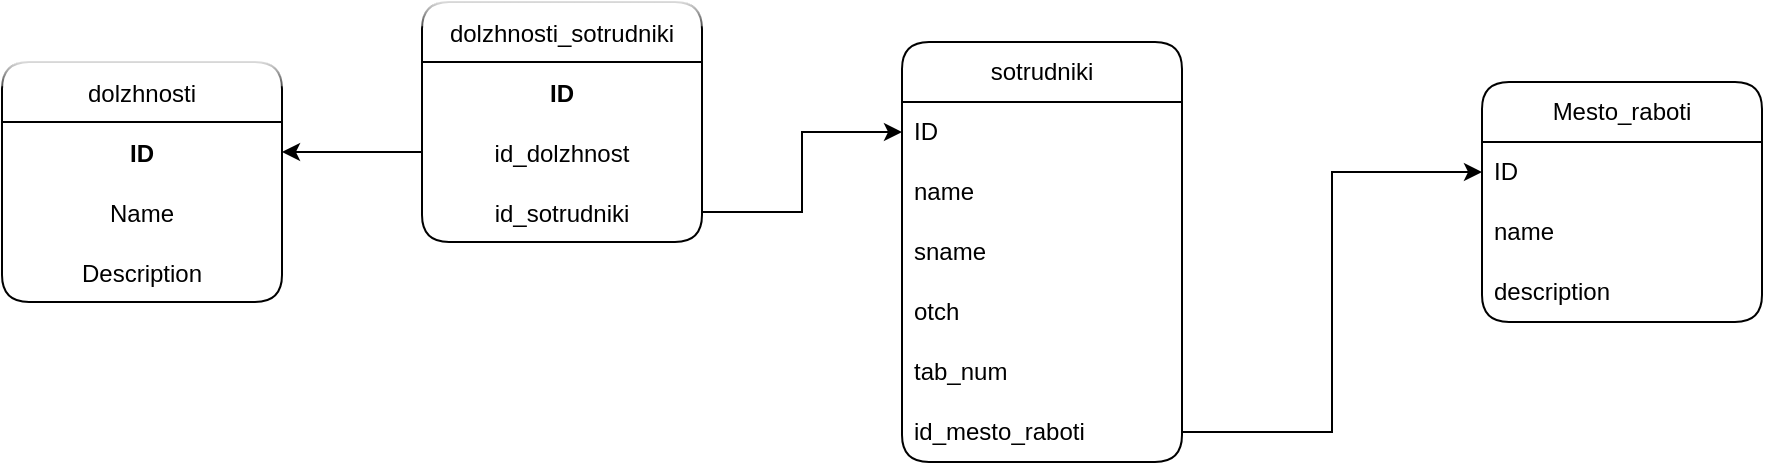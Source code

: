 <mxfile version="20.7.4" type="github">
  <diagram name="Page-1" id="9f46799a-70d6-7492-0946-bef42562c5a5">
    <mxGraphModel dx="1035" dy="1403" grid="1" gridSize="10" guides="1" tooltips="1" connect="1" arrows="1" fold="1" page="1" pageScale="1" pageWidth="1100" pageHeight="850" background="none" math="0" shadow="0">
      <root>
        <mxCell id="0" />
        <mxCell id="1" parent="0" />
        <mxCell id="T5hlyo-ahhFVCAqhgBuh-1" value="Mesto_raboti" style="swimlane;fontStyle=0;childLayout=stackLayout;horizontal=1;startSize=30;horizontalStack=0;resizeParent=1;resizeParentMax=0;resizeLast=0;collapsible=1;marginBottom=0;whiteSpace=wrap;html=1;fillStyle=auto;shadow=0;glass=0;rounded=1;" vertex="1" parent="1">
          <mxGeometry x="840" y="-780" width="140" height="120" as="geometry" />
        </mxCell>
        <mxCell id="T5hlyo-ahhFVCAqhgBuh-8" value="ID" style="text;strokeColor=none;fillColor=none;align=left;verticalAlign=middle;spacingLeft=4;spacingRight=4;overflow=hidden;points=[[0,0.5],[1,0.5]];portConstraint=eastwest;rotatable=0;whiteSpace=wrap;html=1;" vertex="1" parent="T5hlyo-ahhFVCAqhgBuh-1">
          <mxGeometry y="30" width="140" height="30" as="geometry" />
        </mxCell>
        <mxCell id="T5hlyo-ahhFVCAqhgBuh-2" value="name" style="text;strokeColor=none;fillColor=none;align=left;verticalAlign=middle;spacingLeft=4;spacingRight=4;overflow=hidden;points=[[0,0.5],[1,0.5]];portConstraint=eastwest;rotatable=0;whiteSpace=wrap;html=1;" vertex="1" parent="T5hlyo-ahhFVCAqhgBuh-1">
          <mxGeometry y="60" width="140" height="30" as="geometry" />
        </mxCell>
        <mxCell id="T5hlyo-ahhFVCAqhgBuh-3" value="description" style="text;strokeColor=none;fillColor=none;align=left;verticalAlign=middle;spacingLeft=4;spacingRight=4;overflow=hidden;points=[[0,0.5],[1,0.5]];portConstraint=eastwest;rotatable=0;whiteSpace=wrap;html=1;" vertex="1" parent="T5hlyo-ahhFVCAqhgBuh-1">
          <mxGeometry y="90" width="140" height="30" as="geometry" />
        </mxCell>
        <mxCell id="T5hlyo-ahhFVCAqhgBuh-5" value="sotrudniki" style="swimlane;fontStyle=0;childLayout=stackLayout;horizontal=1;startSize=30;horizontalStack=0;resizeParent=1;resizeParentMax=0;resizeLast=0;collapsible=1;marginBottom=0;whiteSpace=wrap;html=1;fillStyle=auto;shadow=0;glass=0;rounded=1;" vertex="1" parent="1">
          <mxGeometry x="550" y="-800" width="140" height="210" as="geometry" />
        </mxCell>
        <mxCell id="T5hlyo-ahhFVCAqhgBuh-9" value="ID" style="text;strokeColor=none;fillColor=none;align=left;verticalAlign=middle;spacingLeft=4;spacingRight=4;overflow=hidden;points=[[0,0.5],[1,0.5]];portConstraint=eastwest;rotatable=0;whiteSpace=wrap;html=1;" vertex="1" parent="T5hlyo-ahhFVCAqhgBuh-5">
          <mxGeometry y="30" width="140" height="30" as="geometry" />
        </mxCell>
        <mxCell id="T5hlyo-ahhFVCAqhgBuh-6" value="name" style="text;strokeColor=none;fillColor=none;align=left;verticalAlign=middle;spacingLeft=4;spacingRight=4;overflow=hidden;points=[[0,0.5],[1,0.5]];portConstraint=eastwest;rotatable=0;whiteSpace=wrap;html=1;" vertex="1" parent="T5hlyo-ahhFVCAqhgBuh-5">
          <mxGeometry y="60" width="140" height="30" as="geometry" />
        </mxCell>
        <mxCell id="T5hlyo-ahhFVCAqhgBuh-7" value="sname" style="text;strokeColor=none;fillColor=none;align=left;verticalAlign=middle;spacingLeft=4;spacingRight=4;overflow=hidden;points=[[0,0.5],[1,0.5]];portConstraint=eastwest;rotatable=0;whiteSpace=wrap;html=1;" vertex="1" parent="T5hlyo-ahhFVCAqhgBuh-5">
          <mxGeometry y="90" width="140" height="30" as="geometry" />
        </mxCell>
        <mxCell id="T5hlyo-ahhFVCAqhgBuh-10" value="otch" style="text;strokeColor=none;fillColor=none;align=left;verticalAlign=middle;spacingLeft=4;spacingRight=4;overflow=hidden;points=[[0,0.5],[1,0.5]];portConstraint=eastwest;rotatable=0;whiteSpace=wrap;html=1;" vertex="1" parent="T5hlyo-ahhFVCAqhgBuh-5">
          <mxGeometry y="120" width="140" height="30" as="geometry" />
        </mxCell>
        <mxCell id="T5hlyo-ahhFVCAqhgBuh-21" value="tab_num" style="text;strokeColor=none;fillColor=none;align=left;verticalAlign=middle;spacingLeft=4;spacingRight=4;overflow=hidden;points=[[0,0.5],[1,0.5]];portConstraint=eastwest;rotatable=0;whiteSpace=wrap;html=1;" vertex="1" parent="T5hlyo-ahhFVCAqhgBuh-5">
          <mxGeometry y="150" width="140" height="30" as="geometry" />
        </mxCell>
        <mxCell id="T5hlyo-ahhFVCAqhgBuh-22" value="id_mesto_raboti" style="text;strokeColor=none;fillColor=none;align=left;verticalAlign=middle;spacingLeft=4;spacingRight=4;overflow=hidden;points=[[0,0.5],[1,0.5]];portConstraint=eastwest;rotatable=0;whiteSpace=wrap;html=1;" vertex="1" parent="T5hlyo-ahhFVCAqhgBuh-5">
          <mxGeometry y="180" width="140" height="30" as="geometry" />
        </mxCell>
        <mxCell id="T5hlyo-ahhFVCAqhgBuh-11" value="dolzhnosti" style="swimlane;fontStyle=0;childLayout=stackLayout;horizontal=1;startSize=30;horizontalStack=0;resizeParent=1;resizeParentMax=0;resizeLast=0;collapsible=1;marginBottom=0;rounded=1;shadow=0;glass=1;sketch=0;swimlaneFillColor=none;" vertex="1" parent="1">
          <mxGeometry x="100" y="-790" width="140" height="120" as="geometry" />
        </mxCell>
        <mxCell id="T5hlyo-ahhFVCAqhgBuh-12" value="ID" style="text;strokeColor=none;fillColor=none;align=center;verticalAlign=middle;spacingLeft=4;spacingRight=4;overflow=hidden;points=[[0,0.5],[1,0.5]];portConstraint=eastwest;rotatable=0;rounded=1;shadow=0;glass=1;sketch=0;fontStyle=1" vertex="1" parent="T5hlyo-ahhFVCAqhgBuh-11">
          <mxGeometry y="30" width="140" height="30" as="geometry" />
        </mxCell>
        <mxCell id="T5hlyo-ahhFVCAqhgBuh-13" value="Name" style="text;strokeColor=none;fillColor=none;align=center;verticalAlign=middle;spacingLeft=4;spacingRight=4;overflow=hidden;points=[[0,0.5],[1,0.5]];portConstraint=eastwest;rotatable=0;rounded=1;shadow=0;glass=1;sketch=0;fontStyle=0" vertex="1" parent="T5hlyo-ahhFVCAqhgBuh-11">
          <mxGeometry y="60" width="140" height="30" as="geometry" />
        </mxCell>
        <mxCell id="T5hlyo-ahhFVCAqhgBuh-14" value="Description" style="text;strokeColor=none;fillColor=none;align=center;verticalAlign=middle;spacingLeft=4;spacingRight=4;overflow=hidden;points=[[0,0.5],[1,0.5]];portConstraint=eastwest;rotatable=0;rounded=1;shadow=0;glass=1;sketch=0;fontStyle=0" vertex="1" parent="T5hlyo-ahhFVCAqhgBuh-11">
          <mxGeometry y="90" width="140" height="30" as="geometry" />
        </mxCell>
        <mxCell id="T5hlyo-ahhFVCAqhgBuh-15" value="dolzhnosti_sotrudniki" style="swimlane;fontStyle=0;childLayout=stackLayout;horizontal=1;startSize=30;horizontalStack=0;resizeParent=1;resizeParentMax=0;resizeLast=0;collapsible=1;marginBottom=0;rounded=1;shadow=0;glass=1;sketch=0;swimlaneFillColor=none;" vertex="1" parent="1">
          <mxGeometry x="310" y="-820" width="140" height="120" as="geometry" />
        </mxCell>
        <mxCell id="T5hlyo-ahhFVCAqhgBuh-16" value="ID" style="text;strokeColor=none;fillColor=none;align=center;verticalAlign=middle;spacingLeft=4;spacingRight=4;overflow=hidden;points=[[0,0.5],[1,0.5]];portConstraint=eastwest;rotatable=0;rounded=1;shadow=0;glass=1;sketch=0;fontStyle=1" vertex="1" parent="T5hlyo-ahhFVCAqhgBuh-15">
          <mxGeometry y="30" width="140" height="30" as="geometry" />
        </mxCell>
        <mxCell id="T5hlyo-ahhFVCAqhgBuh-17" value="id_dolzhnost" style="text;strokeColor=none;fillColor=none;align=center;verticalAlign=middle;spacingLeft=4;spacingRight=4;overflow=hidden;points=[[0,0.5],[1,0.5]];portConstraint=eastwest;rotatable=0;rounded=1;shadow=0;glass=1;sketch=0;fontStyle=0" vertex="1" parent="T5hlyo-ahhFVCAqhgBuh-15">
          <mxGeometry y="60" width="140" height="30" as="geometry" />
        </mxCell>
        <mxCell id="T5hlyo-ahhFVCAqhgBuh-18" value="id_sotrudniki" style="text;strokeColor=none;fillColor=none;align=center;verticalAlign=middle;spacingLeft=4;spacingRight=4;overflow=hidden;points=[[0,0.5],[1,0.5]];portConstraint=eastwest;rotatable=0;rounded=1;shadow=0;glass=1;sketch=0;fontStyle=0" vertex="1" parent="T5hlyo-ahhFVCAqhgBuh-15">
          <mxGeometry y="90" width="140" height="30" as="geometry" />
        </mxCell>
        <mxCell id="T5hlyo-ahhFVCAqhgBuh-19" style="edgeStyle=orthogonalEdgeStyle;rounded=0;orthogonalLoop=1;jettySize=auto;html=1;exitX=0;exitY=0.5;exitDx=0;exitDy=0;entryX=1;entryY=0.5;entryDx=0;entryDy=0;" edge="1" parent="1" source="T5hlyo-ahhFVCAqhgBuh-17" target="T5hlyo-ahhFVCAqhgBuh-12">
          <mxGeometry relative="1" as="geometry" />
        </mxCell>
        <mxCell id="T5hlyo-ahhFVCAqhgBuh-20" style="edgeStyle=orthogonalEdgeStyle;rounded=0;orthogonalLoop=1;jettySize=auto;html=1;entryX=0;entryY=0.5;entryDx=0;entryDy=0;" edge="1" parent="1" source="T5hlyo-ahhFVCAqhgBuh-18" target="T5hlyo-ahhFVCAqhgBuh-9">
          <mxGeometry relative="1" as="geometry" />
        </mxCell>
        <mxCell id="T5hlyo-ahhFVCAqhgBuh-23" style="edgeStyle=orthogonalEdgeStyle;rounded=0;orthogonalLoop=1;jettySize=auto;html=1;entryX=0;entryY=0.5;entryDx=0;entryDy=0;" edge="1" parent="1" source="T5hlyo-ahhFVCAqhgBuh-22" target="T5hlyo-ahhFVCAqhgBuh-8">
          <mxGeometry relative="1" as="geometry" />
        </mxCell>
      </root>
    </mxGraphModel>
  </diagram>
</mxfile>
